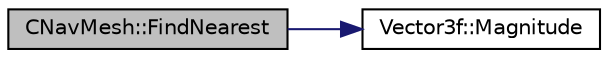 digraph "CNavMesh::FindNearest"
{
 // LATEX_PDF_SIZE
  edge [fontname="Helvetica",fontsize="10",labelfontname="Helvetica",labelfontsize="10"];
  node [fontname="Helvetica",fontsize="10",shape=record];
  rankdir="LR";
  Node25 [label="CNavMesh::FindNearest",height=0.2,width=0.4,color="black", fillcolor="grey75", style="filled", fontcolor="black",tooltip="Retrieves the nearest navNode."];
  Node25 -> Node26 [color="midnightblue",fontsize="10",style="solid",fontname="Helvetica"];
  Node26 [label="Vector3f::Magnitude",height=0.2,width=0.4,color="black", fillcolor="white", style="filled",URL="$class_vector3f.html#afb1763cca9cabe61674bdff20efcc81f",tooltip=" "];
}
